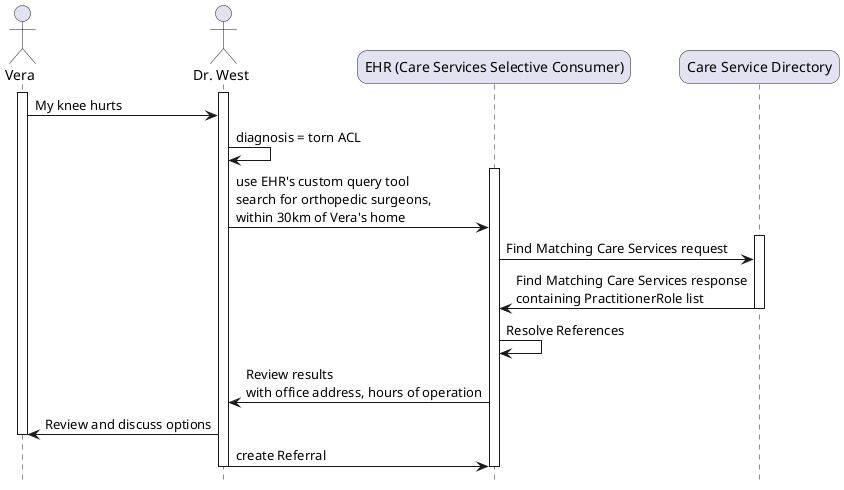@startuml care-services-use-case-1

skinparam roundcorner 20
skinparam defaultFontName Arial 
hide footbox

!pragma teoz true

actor  Patient as "Vera"
actor  Doctor as "Dr. West"
participant  EHR as "EHR (Care Services Selective Consumer)"
participant  CSD as "Care Service Directory"

activate Patient
activate Doctor
Patient -> Doctor: My knee hurts
Doctor -> Doctor: diagnosis = torn ACL
activate EHR
Doctor -> EHR: use EHR's custom query tool \nsearch for orthopedic surgeons, \nwithin 30km of Vera's home
activate CSD
EHR-> CSD: Find Matching Care Services request
CSD -> EHR: Find Matching Care Services response\ncontaining PractitionerRole list
deactivate CSD
EHR -> EHR: Resolve References
EHR -> Doctor : Review results\nwith office address, hours of operation
Doctor -> Patient: Review and discuss options
deactivate Patient
Doctor -> EHR: create Referral
deactivate Doctor
deactivate EHR
@enduml
